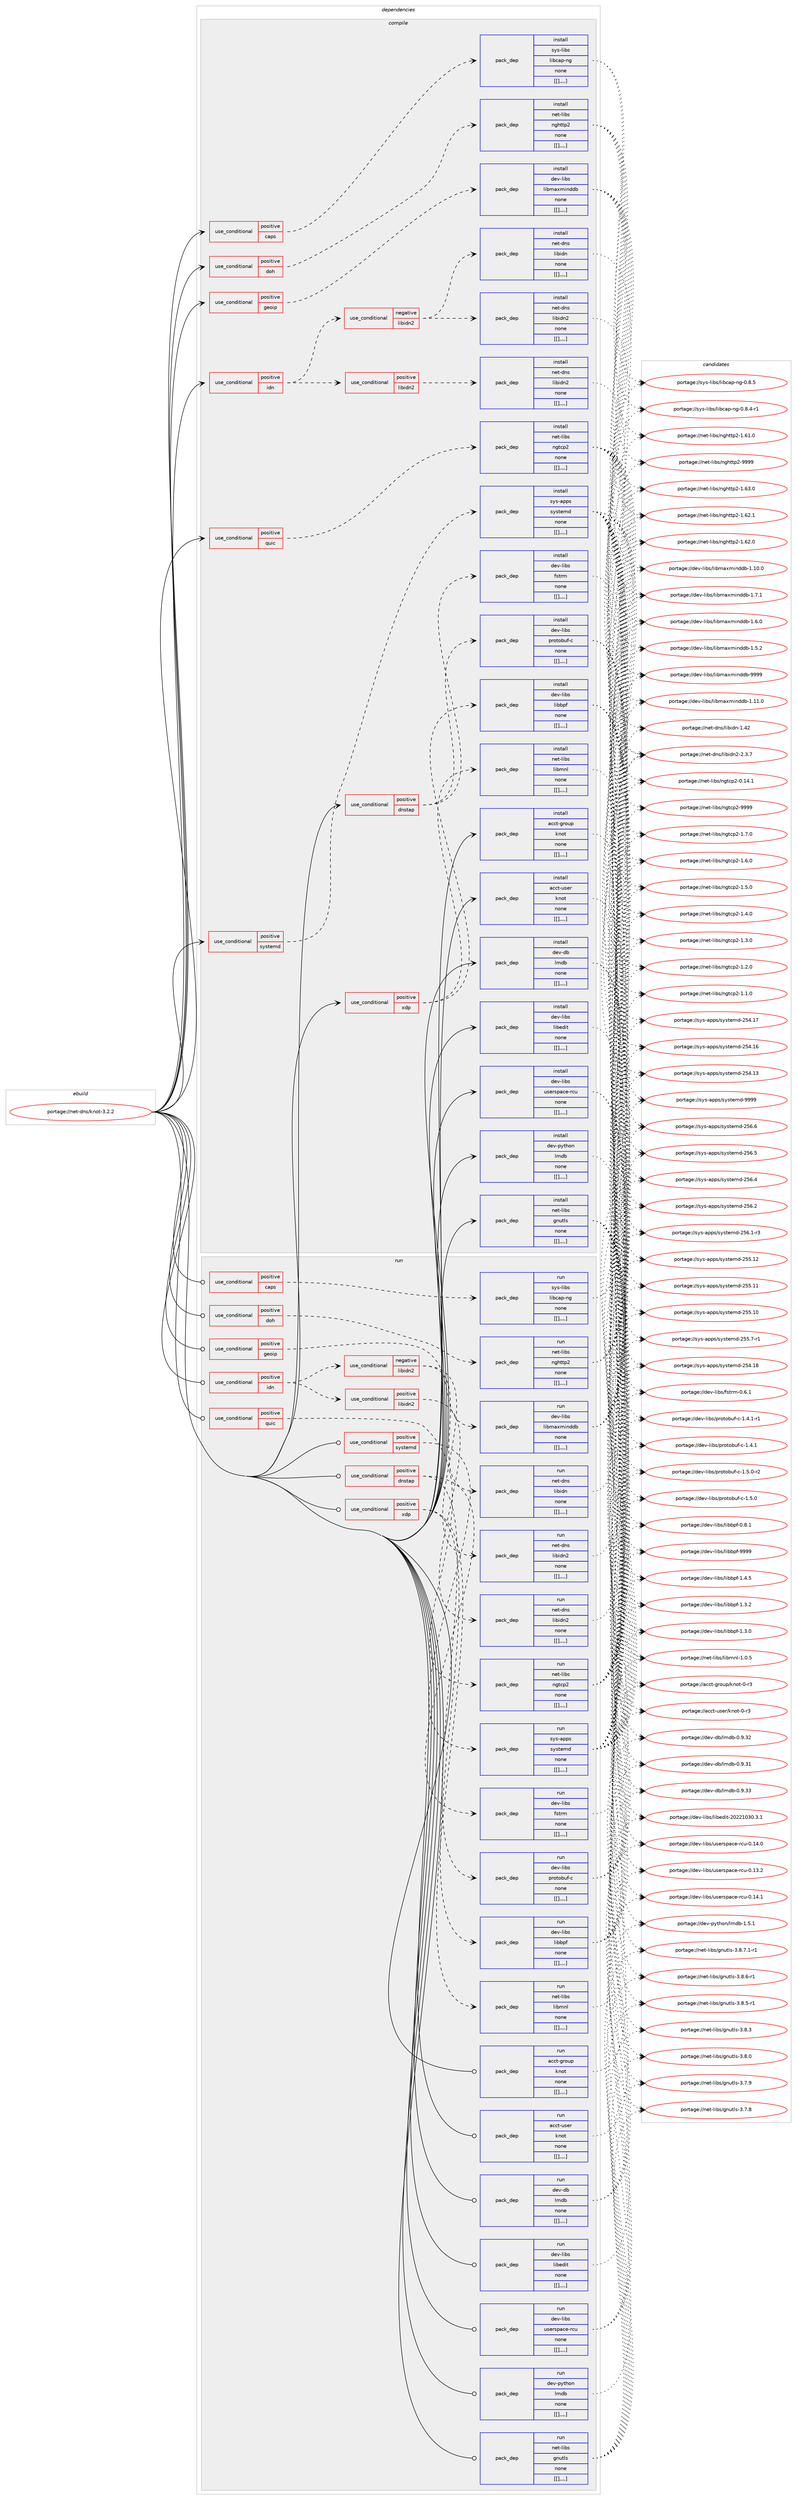 digraph prolog {

# *************
# Graph options
# *************

newrank=true;
concentrate=true;
compound=true;
graph [rankdir=LR,fontname=Helvetica,fontsize=10,ranksep=1.5];#, ranksep=2.5, nodesep=0.2];
edge  [arrowhead=vee];
node  [fontname=Helvetica,fontsize=10];

# **********
# The ebuild
# **********

subgraph cluster_leftcol {
color=gray;
label=<<i>ebuild</i>>;
id [label="portage://net-dns/knot-3.2.2", color=red, width=4, href="../net-dns/knot-3.2.2.svg"];
}

# ****************
# The dependencies
# ****************

subgraph cluster_midcol {
color=gray;
label=<<i>dependencies</i>>;
subgraph cluster_compile {
fillcolor="#eeeeee";
style=filled;
label=<<i>compile</i>>;
subgraph cond93936 {
dependency357556 [label=<<TABLE BORDER="0" CELLBORDER="1" CELLSPACING="0" CELLPADDING="4"><TR><TD ROWSPAN="3" CELLPADDING="10">use_conditional</TD></TR><TR><TD>positive</TD></TR><TR><TD>caps</TD></TR></TABLE>>, shape=none, color=red];
subgraph pack260990 {
dependency357557 [label=<<TABLE BORDER="0" CELLBORDER="1" CELLSPACING="0" CELLPADDING="4" WIDTH="220"><TR><TD ROWSPAN="6" CELLPADDING="30">pack_dep</TD></TR><TR><TD WIDTH="110">install</TD></TR><TR><TD>sys-libs</TD></TR><TR><TD>libcap-ng</TD></TR><TR><TD>none</TD></TR><TR><TD>[[],,,,]</TD></TR></TABLE>>, shape=none, color=blue];
}
dependency357556:e -> dependency357557:w [weight=20,style="dashed",arrowhead="vee"];
}
id:e -> dependency357556:w [weight=20,style="solid",arrowhead="vee"];
subgraph cond93937 {
dependency357558 [label=<<TABLE BORDER="0" CELLBORDER="1" CELLSPACING="0" CELLPADDING="4"><TR><TD ROWSPAN="3" CELLPADDING="10">use_conditional</TD></TR><TR><TD>positive</TD></TR><TR><TD>dnstap</TD></TR></TABLE>>, shape=none, color=red];
subgraph pack260991 {
dependency357559 [label=<<TABLE BORDER="0" CELLBORDER="1" CELLSPACING="0" CELLPADDING="4" WIDTH="220"><TR><TD ROWSPAN="6" CELLPADDING="30">pack_dep</TD></TR><TR><TD WIDTH="110">install</TD></TR><TR><TD>dev-libs</TD></TR><TR><TD>fstrm</TD></TR><TR><TD>none</TD></TR><TR><TD>[[],,,,]</TD></TR></TABLE>>, shape=none, color=blue];
}
dependency357558:e -> dependency357559:w [weight=20,style="dashed",arrowhead="vee"];
subgraph pack260992 {
dependency357560 [label=<<TABLE BORDER="0" CELLBORDER="1" CELLSPACING="0" CELLPADDING="4" WIDTH="220"><TR><TD ROWSPAN="6" CELLPADDING="30">pack_dep</TD></TR><TR><TD WIDTH="110">install</TD></TR><TR><TD>dev-libs</TD></TR><TR><TD>protobuf-c</TD></TR><TR><TD>none</TD></TR><TR><TD>[[],,,,]</TD></TR></TABLE>>, shape=none, color=blue];
}
dependency357558:e -> dependency357560:w [weight=20,style="dashed",arrowhead="vee"];
}
id:e -> dependency357558:w [weight=20,style="solid",arrowhead="vee"];
subgraph cond93938 {
dependency357561 [label=<<TABLE BORDER="0" CELLBORDER="1" CELLSPACING="0" CELLPADDING="4"><TR><TD ROWSPAN="3" CELLPADDING="10">use_conditional</TD></TR><TR><TD>positive</TD></TR><TR><TD>doh</TD></TR></TABLE>>, shape=none, color=red];
subgraph pack260993 {
dependency357562 [label=<<TABLE BORDER="0" CELLBORDER="1" CELLSPACING="0" CELLPADDING="4" WIDTH="220"><TR><TD ROWSPAN="6" CELLPADDING="30">pack_dep</TD></TR><TR><TD WIDTH="110">install</TD></TR><TR><TD>net-libs</TD></TR><TR><TD>nghttp2</TD></TR><TR><TD>none</TD></TR><TR><TD>[[],,,,]</TD></TR></TABLE>>, shape=none, color=blue];
}
dependency357561:e -> dependency357562:w [weight=20,style="dashed",arrowhead="vee"];
}
id:e -> dependency357561:w [weight=20,style="solid",arrowhead="vee"];
subgraph cond93939 {
dependency357563 [label=<<TABLE BORDER="0" CELLBORDER="1" CELLSPACING="0" CELLPADDING="4"><TR><TD ROWSPAN="3" CELLPADDING="10">use_conditional</TD></TR><TR><TD>positive</TD></TR><TR><TD>geoip</TD></TR></TABLE>>, shape=none, color=red];
subgraph pack260994 {
dependency357564 [label=<<TABLE BORDER="0" CELLBORDER="1" CELLSPACING="0" CELLPADDING="4" WIDTH="220"><TR><TD ROWSPAN="6" CELLPADDING="30">pack_dep</TD></TR><TR><TD WIDTH="110">install</TD></TR><TR><TD>dev-libs</TD></TR><TR><TD>libmaxminddb</TD></TR><TR><TD>none</TD></TR><TR><TD>[[],,,,]</TD></TR></TABLE>>, shape=none, color=blue];
}
dependency357563:e -> dependency357564:w [weight=20,style="dashed",arrowhead="vee"];
}
id:e -> dependency357563:w [weight=20,style="solid",arrowhead="vee"];
subgraph cond93940 {
dependency357565 [label=<<TABLE BORDER="0" CELLBORDER="1" CELLSPACING="0" CELLPADDING="4"><TR><TD ROWSPAN="3" CELLPADDING="10">use_conditional</TD></TR><TR><TD>positive</TD></TR><TR><TD>idn</TD></TR></TABLE>>, shape=none, color=red];
subgraph cond93941 {
dependency357566 [label=<<TABLE BORDER="0" CELLBORDER="1" CELLSPACING="0" CELLPADDING="4"><TR><TD ROWSPAN="3" CELLPADDING="10">use_conditional</TD></TR><TR><TD>negative</TD></TR><TR><TD>libidn2</TD></TR></TABLE>>, shape=none, color=red];
subgraph pack260995 {
dependency357567 [label=<<TABLE BORDER="0" CELLBORDER="1" CELLSPACING="0" CELLPADDING="4" WIDTH="220"><TR><TD ROWSPAN="6" CELLPADDING="30">pack_dep</TD></TR><TR><TD WIDTH="110">install</TD></TR><TR><TD>net-dns</TD></TR><TR><TD>libidn</TD></TR><TR><TD>none</TD></TR><TR><TD>[[],,,,]</TD></TR></TABLE>>, shape=none, color=blue];
}
dependency357566:e -> dependency357567:w [weight=20,style="dashed",arrowhead="vee"];
subgraph pack260996 {
dependency357568 [label=<<TABLE BORDER="0" CELLBORDER="1" CELLSPACING="0" CELLPADDING="4" WIDTH="220"><TR><TD ROWSPAN="6" CELLPADDING="30">pack_dep</TD></TR><TR><TD WIDTH="110">install</TD></TR><TR><TD>net-dns</TD></TR><TR><TD>libidn2</TD></TR><TR><TD>none</TD></TR><TR><TD>[[],,,,]</TD></TR></TABLE>>, shape=none, color=blue];
}
dependency357566:e -> dependency357568:w [weight=20,style="dashed",arrowhead="vee"];
}
dependency357565:e -> dependency357566:w [weight=20,style="dashed",arrowhead="vee"];
subgraph cond93942 {
dependency357569 [label=<<TABLE BORDER="0" CELLBORDER="1" CELLSPACING="0" CELLPADDING="4"><TR><TD ROWSPAN="3" CELLPADDING="10">use_conditional</TD></TR><TR><TD>positive</TD></TR><TR><TD>libidn2</TD></TR></TABLE>>, shape=none, color=red];
subgraph pack260997 {
dependency357570 [label=<<TABLE BORDER="0" CELLBORDER="1" CELLSPACING="0" CELLPADDING="4" WIDTH="220"><TR><TD ROWSPAN="6" CELLPADDING="30">pack_dep</TD></TR><TR><TD WIDTH="110">install</TD></TR><TR><TD>net-dns</TD></TR><TR><TD>libidn2</TD></TR><TR><TD>none</TD></TR><TR><TD>[[],,,,]</TD></TR></TABLE>>, shape=none, color=blue];
}
dependency357569:e -> dependency357570:w [weight=20,style="dashed",arrowhead="vee"];
}
dependency357565:e -> dependency357569:w [weight=20,style="dashed",arrowhead="vee"];
}
id:e -> dependency357565:w [weight=20,style="solid",arrowhead="vee"];
subgraph cond93943 {
dependency357571 [label=<<TABLE BORDER="0" CELLBORDER="1" CELLSPACING="0" CELLPADDING="4"><TR><TD ROWSPAN="3" CELLPADDING="10">use_conditional</TD></TR><TR><TD>positive</TD></TR><TR><TD>quic</TD></TR></TABLE>>, shape=none, color=red];
subgraph pack260998 {
dependency357572 [label=<<TABLE BORDER="0" CELLBORDER="1" CELLSPACING="0" CELLPADDING="4" WIDTH="220"><TR><TD ROWSPAN="6" CELLPADDING="30">pack_dep</TD></TR><TR><TD WIDTH="110">install</TD></TR><TR><TD>net-libs</TD></TR><TR><TD>ngtcp2</TD></TR><TR><TD>none</TD></TR><TR><TD>[[],,,,]</TD></TR></TABLE>>, shape=none, color=blue];
}
dependency357571:e -> dependency357572:w [weight=20,style="dashed",arrowhead="vee"];
}
id:e -> dependency357571:w [weight=20,style="solid",arrowhead="vee"];
subgraph cond93944 {
dependency357573 [label=<<TABLE BORDER="0" CELLBORDER="1" CELLSPACING="0" CELLPADDING="4"><TR><TD ROWSPAN="3" CELLPADDING="10">use_conditional</TD></TR><TR><TD>positive</TD></TR><TR><TD>systemd</TD></TR></TABLE>>, shape=none, color=red];
subgraph pack260999 {
dependency357574 [label=<<TABLE BORDER="0" CELLBORDER="1" CELLSPACING="0" CELLPADDING="4" WIDTH="220"><TR><TD ROWSPAN="6" CELLPADDING="30">pack_dep</TD></TR><TR><TD WIDTH="110">install</TD></TR><TR><TD>sys-apps</TD></TR><TR><TD>systemd</TD></TR><TR><TD>none</TD></TR><TR><TD>[[],,,,]</TD></TR></TABLE>>, shape=none, color=blue];
}
dependency357573:e -> dependency357574:w [weight=20,style="dashed",arrowhead="vee"];
}
id:e -> dependency357573:w [weight=20,style="solid",arrowhead="vee"];
subgraph cond93945 {
dependency357575 [label=<<TABLE BORDER="0" CELLBORDER="1" CELLSPACING="0" CELLPADDING="4"><TR><TD ROWSPAN="3" CELLPADDING="10">use_conditional</TD></TR><TR><TD>positive</TD></TR><TR><TD>xdp</TD></TR></TABLE>>, shape=none, color=red];
subgraph pack261000 {
dependency357576 [label=<<TABLE BORDER="0" CELLBORDER="1" CELLSPACING="0" CELLPADDING="4" WIDTH="220"><TR><TD ROWSPAN="6" CELLPADDING="30">pack_dep</TD></TR><TR><TD WIDTH="110">install</TD></TR><TR><TD>dev-libs</TD></TR><TR><TD>libbpf</TD></TR><TR><TD>none</TD></TR><TR><TD>[[],,,,]</TD></TR></TABLE>>, shape=none, color=blue];
}
dependency357575:e -> dependency357576:w [weight=20,style="dashed",arrowhead="vee"];
subgraph pack261001 {
dependency357577 [label=<<TABLE BORDER="0" CELLBORDER="1" CELLSPACING="0" CELLPADDING="4" WIDTH="220"><TR><TD ROWSPAN="6" CELLPADDING="30">pack_dep</TD></TR><TR><TD WIDTH="110">install</TD></TR><TR><TD>net-libs</TD></TR><TR><TD>libmnl</TD></TR><TR><TD>none</TD></TR><TR><TD>[[],,,,]</TD></TR></TABLE>>, shape=none, color=blue];
}
dependency357575:e -> dependency357577:w [weight=20,style="dashed",arrowhead="vee"];
}
id:e -> dependency357575:w [weight=20,style="solid",arrowhead="vee"];
subgraph pack261002 {
dependency357578 [label=<<TABLE BORDER="0" CELLBORDER="1" CELLSPACING="0" CELLPADDING="4" WIDTH="220"><TR><TD ROWSPAN="6" CELLPADDING="30">pack_dep</TD></TR><TR><TD WIDTH="110">install</TD></TR><TR><TD>acct-group</TD></TR><TR><TD>knot</TD></TR><TR><TD>none</TD></TR><TR><TD>[[],,,,]</TD></TR></TABLE>>, shape=none, color=blue];
}
id:e -> dependency357578:w [weight=20,style="solid",arrowhead="vee"];
subgraph pack261003 {
dependency357579 [label=<<TABLE BORDER="0" CELLBORDER="1" CELLSPACING="0" CELLPADDING="4" WIDTH="220"><TR><TD ROWSPAN="6" CELLPADDING="30">pack_dep</TD></TR><TR><TD WIDTH="110">install</TD></TR><TR><TD>acct-user</TD></TR><TR><TD>knot</TD></TR><TR><TD>none</TD></TR><TR><TD>[[],,,,]</TD></TR></TABLE>>, shape=none, color=blue];
}
id:e -> dependency357579:w [weight=20,style="solid",arrowhead="vee"];
subgraph pack261004 {
dependency357580 [label=<<TABLE BORDER="0" CELLBORDER="1" CELLSPACING="0" CELLPADDING="4" WIDTH="220"><TR><TD ROWSPAN="6" CELLPADDING="30">pack_dep</TD></TR><TR><TD WIDTH="110">install</TD></TR><TR><TD>dev-db</TD></TR><TR><TD>lmdb</TD></TR><TR><TD>none</TD></TR><TR><TD>[[],,,,]</TD></TR></TABLE>>, shape=none, color=blue];
}
id:e -> dependency357580:w [weight=20,style="solid",arrowhead="vee"];
subgraph pack261005 {
dependency357581 [label=<<TABLE BORDER="0" CELLBORDER="1" CELLSPACING="0" CELLPADDING="4" WIDTH="220"><TR><TD ROWSPAN="6" CELLPADDING="30">pack_dep</TD></TR><TR><TD WIDTH="110">install</TD></TR><TR><TD>dev-libs</TD></TR><TR><TD>libedit</TD></TR><TR><TD>none</TD></TR><TR><TD>[[],,,,]</TD></TR></TABLE>>, shape=none, color=blue];
}
id:e -> dependency357581:w [weight=20,style="solid",arrowhead="vee"];
subgraph pack261006 {
dependency357582 [label=<<TABLE BORDER="0" CELLBORDER="1" CELLSPACING="0" CELLPADDING="4" WIDTH="220"><TR><TD ROWSPAN="6" CELLPADDING="30">pack_dep</TD></TR><TR><TD WIDTH="110">install</TD></TR><TR><TD>dev-libs</TD></TR><TR><TD>userspace-rcu</TD></TR><TR><TD>none</TD></TR><TR><TD>[[],,,,]</TD></TR></TABLE>>, shape=none, color=blue];
}
id:e -> dependency357582:w [weight=20,style="solid",arrowhead="vee"];
subgraph pack261007 {
dependency357583 [label=<<TABLE BORDER="0" CELLBORDER="1" CELLSPACING="0" CELLPADDING="4" WIDTH="220"><TR><TD ROWSPAN="6" CELLPADDING="30">pack_dep</TD></TR><TR><TD WIDTH="110">install</TD></TR><TR><TD>dev-python</TD></TR><TR><TD>lmdb</TD></TR><TR><TD>none</TD></TR><TR><TD>[[],,,,]</TD></TR></TABLE>>, shape=none, color=blue];
}
id:e -> dependency357583:w [weight=20,style="solid",arrowhead="vee"];
subgraph pack261008 {
dependency357584 [label=<<TABLE BORDER="0" CELLBORDER="1" CELLSPACING="0" CELLPADDING="4" WIDTH="220"><TR><TD ROWSPAN="6" CELLPADDING="30">pack_dep</TD></TR><TR><TD WIDTH="110">install</TD></TR><TR><TD>net-libs</TD></TR><TR><TD>gnutls</TD></TR><TR><TD>none</TD></TR><TR><TD>[[],,,,]</TD></TR></TABLE>>, shape=none, color=blue];
}
id:e -> dependency357584:w [weight=20,style="solid",arrowhead="vee"];
}
subgraph cluster_compileandrun {
fillcolor="#eeeeee";
style=filled;
label=<<i>compile and run</i>>;
}
subgraph cluster_run {
fillcolor="#eeeeee";
style=filled;
label=<<i>run</i>>;
subgraph cond93946 {
dependency357585 [label=<<TABLE BORDER="0" CELLBORDER="1" CELLSPACING="0" CELLPADDING="4"><TR><TD ROWSPAN="3" CELLPADDING="10">use_conditional</TD></TR><TR><TD>positive</TD></TR><TR><TD>caps</TD></TR></TABLE>>, shape=none, color=red];
subgraph pack261009 {
dependency357586 [label=<<TABLE BORDER="0" CELLBORDER="1" CELLSPACING="0" CELLPADDING="4" WIDTH="220"><TR><TD ROWSPAN="6" CELLPADDING="30">pack_dep</TD></TR><TR><TD WIDTH="110">run</TD></TR><TR><TD>sys-libs</TD></TR><TR><TD>libcap-ng</TD></TR><TR><TD>none</TD></TR><TR><TD>[[],,,,]</TD></TR></TABLE>>, shape=none, color=blue];
}
dependency357585:e -> dependency357586:w [weight=20,style="dashed",arrowhead="vee"];
}
id:e -> dependency357585:w [weight=20,style="solid",arrowhead="odot"];
subgraph cond93947 {
dependency357587 [label=<<TABLE BORDER="0" CELLBORDER="1" CELLSPACING="0" CELLPADDING="4"><TR><TD ROWSPAN="3" CELLPADDING="10">use_conditional</TD></TR><TR><TD>positive</TD></TR><TR><TD>dnstap</TD></TR></TABLE>>, shape=none, color=red];
subgraph pack261010 {
dependency357588 [label=<<TABLE BORDER="0" CELLBORDER="1" CELLSPACING="0" CELLPADDING="4" WIDTH="220"><TR><TD ROWSPAN="6" CELLPADDING="30">pack_dep</TD></TR><TR><TD WIDTH="110">run</TD></TR><TR><TD>dev-libs</TD></TR><TR><TD>fstrm</TD></TR><TR><TD>none</TD></TR><TR><TD>[[],,,,]</TD></TR></TABLE>>, shape=none, color=blue];
}
dependency357587:e -> dependency357588:w [weight=20,style="dashed",arrowhead="vee"];
subgraph pack261011 {
dependency357589 [label=<<TABLE BORDER="0" CELLBORDER="1" CELLSPACING="0" CELLPADDING="4" WIDTH="220"><TR><TD ROWSPAN="6" CELLPADDING="30">pack_dep</TD></TR><TR><TD WIDTH="110">run</TD></TR><TR><TD>dev-libs</TD></TR><TR><TD>protobuf-c</TD></TR><TR><TD>none</TD></TR><TR><TD>[[],,,,]</TD></TR></TABLE>>, shape=none, color=blue];
}
dependency357587:e -> dependency357589:w [weight=20,style="dashed",arrowhead="vee"];
}
id:e -> dependency357587:w [weight=20,style="solid",arrowhead="odot"];
subgraph cond93948 {
dependency357590 [label=<<TABLE BORDER="0" CELLBORDER="1" CELLSPACING="0" CELLPADDING="4"><TR><TD ROWSPAN="3" CELLPADDING="10">use_conditional</TD></TR><TR><TD>positive</TD></TR><TR><TD>doh</TD></TR></TABLE>>, shape=none, color=red];
subgraph pack261012 {
dependency357591 [label=<<TABLE BORDER="0" CELLBORDER="1" CELLSPACING="0" CELLPADDING="4" WIDTH="220"><TR><TD ROWSPAN="6" CELLPADDING="30">pack_dep</TD></TR><TR><TD WIDTH="110">run</TD></TR><TR><TD>net-libs</TD></TR><TR><TD>nghttp2</TD></TR><TR><TD>none</TD></TR><TR><TD>[[],,,,]</TD></TR></TABLE>>, shape=none, color=blue];
}
dependency357590:e -> dependency357591:w [weight=20,style="dashed",arrowhead="vee"];
}
id:e -> dependency357590:w [weight=20,style="solid",arrowhead="odot"];
subgraph cond93949 {
dependency357592 [label=<<TABLE BORDER="0" CELLBORDER="1" CELLSPACING="0" CELLPADDING="4"><TR><TD ROWSPAN="3" CELLPADDING="10">use_conditional</TD></TR><TR><TD>positive</TD></TR><TR><TD>geoip</TD></TR></TABLE>>, shape=none, color=red];
subgraph pack261013 {
dependency357593 [label=<<TABLE BORDER="0" CELLBORDER="1" CELLSPACING="0" CELLPADDING="4" WIDTH="220"><TR><TD ROWSPAN="6" CELLPADDING="30">pack_dep</TD></TR><TR><TD WIDTH="110">run</TD></TR><TR><TD>dev-libs</TD></TR><TR><TD>libmaxminddb</TD></TR><TR><TD>none</TD></TR><TR><TD>[[],,,,]</TD></TR></TABLE>>, shape=none, color=blue];
}
dependency357592:e -> dependency357593:w [weight=20,style="dashed",arrowhead="vee"];
}
id:e -> dependency357592:w [weight=20,style="solid",arrowhead="odot"];
subgraph cond93950 {
dependency357594 [label=<<TABLE BORDER="0" CELLBORDER="1" CELLSPACING="0" CELLPADDING="4"><TR><TD ROWSPAN="3" CELLPADDING="10">use_conditional</TD></TR><TR><TD>positive</TD></TR><TR><TD>idn</TD></TR></TABLE>>, shape=none, color=red];
subgraph cond93951 {
dependency357595 [label=<<TABLE BORDER="0" CELLBORDER="1" CELLSPACING="0" CELLPADDING="4"><TR><TD ROWSPAN="3" CELLPADDING="10">use_conditional</TD></TR><TR><TD>negative</TD></TR><TR><TD>libidn2</TD></TR></TABLE>>, shape=none, color=red];
subgraph pack261014 {
dependency357596 [label=<<TABLE BORDER="0" CELLBORDER="1" CELLSPACING="0" CELLPADDING="4" WIDTH="220"><TR><TD ROWSPAN="6" CELLPADDING="30">pack_dep</TD></TR><TR><TD WIDTH="110">run</TD></TR><TR><TD>net-dns</TD></TR><TR><TD>libidn</TD></TR><TR><TD>none</TD></TR><TR><TD>[[],,,,]</TD></TR></TABLE>>, shape=none, color=blue];
}
dependency357595:e -> dependency357596:w [weight=20,style="dashed",arrowhead="vee"];
subgraph pack261015 {
dependency357597 [label=<<TABLE BORDER="0" CELLBORDER="1" CELLSPACING="0" CELLPADDING="4" WIDTH="220"><TR><TD ROWSPAN="6" CELLPADDING="30">pack_dep</TD></TR><TR><TD WIDTH="110">run</TD></TR><TR><TD>net-dns</TD></TR><TR><TD>libidn2</TD></TR><TR><TD>none</TD></TR><TR><TD>[[],,,,]</TD></TR></TABLE>>, shape=none, color=blue];
}
dependency357595:e -> dependency357597:w [weight=20,style="dashed",arrowhead="vee"];
}
dependency357594:e -> dependency357595:w [weight=20,style="dashed",arrowhead="vee"];
subgraph cond93952 {
dependency357598 [label=<<TABLE BORDER="0" CELLBORDER="1" CELLSPACING="0" CELLPADDING="4"><TR><TD ROWSPAN="3" CELLPADDING="10">use_conditional</TD></TR><TR><TD>positive</TD></TR><TR><TD>libidn2</TD></TR></TABLE>>, shape=none, color=red];
subgraph pack261016 {
dependency357599 [label=<<TABLE BORDER="0" CELLBORDER="1" CELLSPACING="0" CELLPADDING="4" WIDTH="220"><TR><TD ROWSPAN="6" CELLPADDING="30">pack_dep</TD></TR><TR><TD WIDTH="110">run</TD></TR><TR><TD>net-dns</TD></TR><TR><TD>libidn2</TD></TR><TR><TD>none</TD></TR><TR><TD>[[],,,,]</TD></TR></TABLE>>, shape=none, color=blue];
}
dependency357598:e -> dependency357599:w [weight=20,style="dashed",arrowhead="vee"];
}
dependency357594:e -> dependency357598:w [weight=20,style="dashed",arrowhead="vee"];
}
id:e -> dependency357594:w [weight=20,style="solid",arrowhead="odot"];
subgraph cond93953 {
dependency357600 [label=<<TABLE BORDER="0" CELLBORDER="1" CELLSPACING="0" CELLPADDING="4"><TR><TD ROWSPAN="3" CELLPADDING="10">use_conditional</TD></TR><TR><TD>positive</TD></TR><TR><TD>quic</TD></TR></TABLE>>, shape=none, color=red];
subgraph pack261017 {
dependency357601 [label=<<TABLE BORDER="0" CELLBORDER="1" CELLSPACING="0" CELLPADDING="4" WIDTH="220"><TR><TD ROWSPAN="6" CELLPADDING="30">pack_dep</TD></TR><TR><TD WIDTH="110">run</TD></TR><TR><TD>net-libs</TD></TR><TR><TD>ngtcp2</TD></TR><TR><TD>none</TD></TR><TR><TD>[[],,,,]</TD></TR></TABLE>>, shape=none, color=blue];
}
dependency357600:e -> dependency357601:w [weight=20,style="dashed",arrowhead="vee"];
}
id:e -> dependency357600:w [weight=20,style="solid",arrowhead="odot"];
subgraph cond93954 {
dependency357602 [label=<<TABLE BORDER="0" CELLBORDER="1" CELLSPACING="0" CELLPADDING="4"><TR><TD ROWSPAN="3" CELLPADDING="10">use_conditional</TD></TR><TR><TD>positive</TD></TR><TR><TD>systemd</TD></TR></TABLE>>, shape=none, color=red];
subgraph pack261018 {
dependency357603 [label=<<TABLE BORDER="0" CELLBORDER="1" CELLSPACING="0" CELLPADDING="4" WIDTH="220"><TR><TD ROWSPAN="6" CELLPADDING="30">pack_dep</TD></TR><TR><TD WIDTH="110">run</TD></TR><TR><TD>sys-apps</TD></TR><TR><TD>systemd</TD></TR><TR><TD>none</TD></TR><TR><TD>[[],,,,]</TD></TR></TABLE>>, shape=none, color=blue];
}
dependency357602:e -> dependency357603:w [weight=20,style="dashed",arrowhead="vee"];
}
id:e -> dependency357602:w [weight=20,style="solid",arrowhead="odot"];
subgraph cond93955 {
dependency357604 [label=<<TABLE BORDER="0" CELLBORDER="1" CELLSPACING="0" CELLPADDING="4"><TR><TD ROWSPAN="3" CELLPADDING="10">use_conditional</TD></TR><TR><TD>positive</TD></TR><TR><TD>xdp</TD></TR></TABLE>>, shape=none, color=red];
subgraph pack261019 {
dependency357605 [label=<<TABLE BORDER="0" CELLBORDER="1" CELLSPACING="0" CELLPADDING="4" WIDTH="220"><TR><TD ROWSPAN="6" CELLPADDING="30">pack_dep</TD></TR><TR><TD WIDTH="110">run</TD></TR><TR><TD>dev-libs</TD></TR><TR><TD>libbpf</TD></TR><TR><TD>none</TD></TR><TR><TD>[[],,,,]</TD></TR></TABLE>>, shape=none, color=blue];
}
dependency357604:e -> dependency357605:w [weight=20,style="dashed",arrowhead="vee"];
subgraph pack261020 {
dependency357606 [label=<<TABLE BORDER="0" CELLBORDER="1" CELLSPACING="0" CELLPADDING="4" WIDTH="220"><TR><TD ROWSPAN="6" CELLPADDING="30">pack_dep</TD></TR><TR><TD WIDTH="110">run</TD></TR><TR><TD>net-libs</TD></TR><TR><TD>libmnl</TD></TR><TR><TD>none</TD></TR><TR><TD>[[],,,,]</TD></TR></TABLE>>, shape=none, color=blue];
}
dependency357604:e -> dependency357606:w [weight=20,style="dashed",arrowhead="vee"];
}
id:e -> dependency357604:w [weight=20,style="solid",arrowhead="odot"];
subgraph pack261021 {
dependency357607 [label=<<TABLE BORDER="0" CELLBORDER="1" CELLSPACING="0" CELLPADDING="4" WIDTH="220"><TR><TD ROWSPAN="6" CELLPADDING="30">pack_dep</TD></TR><TR><TD WIDTH="110">run</TD></TR><TR><TD>acct-group</TD></TR><TR><TD>knot</TD></TR><TR><TD>none</TD></TR><TR><TD>[[],,,,]</TD></TR></TABLE>>, shape=none, color=blue];
}
id:e -> dependency357607:w [weight=20,style="solid",arrowhead="odot"];
subgraph pack261022 {
dependency357608 [label=<<TABLE BORDER="0" CELLBORDER="1" CELLSPACING="0" CELLPADDING="4" WIDTH="220"><TR><TD ROWSPAN="6" CELLPADDING="30">pack_dep</TD></TR><TR><TD WIDTH="110">run</TD></TR><TR><TD>acct-user</TD></TR><TR><TD>knot</TD></TR><TR><TD>none</TD></TR><TR><TD>[[],,,,]</TD></TR></TABLE>>, shape=none, color=blue];
}
id:e -> dependency357608:w [weight=20,style="solid",arrowhead="odot"];
subgraph pack261023 {
dependency357609 [label=<<TABLE BORDER="0" CELLBORDER="1" CELLSPACING="0" CELLPADDING="4" WIDTH="220"><TR><TD ROWSPAN="6" CELLPADDING="30">pack_dep</TD></TR><TR><TD WIDTH="110">run</TD></TR><TR><TD>dev-db</TD></TR><TR><TD>lmdb</TD></TR><TR><TD>none</TD></TR><TR><TD>[[],,,,]</TD></TR></TABLE>>, shape=none, color=blue];
}
id:e -> dependency357609:w [weight=20,style="solid",arrowhead="odot"];
subgraph pack261024 {
dependency357610 [label=<<TABLE BORDER="0" CELLBORDER="1" CELLSPACING="0" CELLPADDING="4" WIDTH="220"><TR><TD ROWSPAN="6" CELLPADDING="30">pack_dep</TD></TR><TR><TD WIDTH="110">run</TD></TR><TR><TD>dev-libs</TD></TR><TR><TD>libedit</TD></TR><TR><TD>none</TD></TR><TR><TD>[[],,,,]</TD></TR></TABLE>>, shape=none, color=blue];
}
id:e -> dependency357610:w [weight=20,style="solid",arrowhead="odot"];
subgraph pack261025 {
dependency357611 [label=<<TABLE BORDER="0" CELLBORDER="1" CELLSPACING="0" CELLPADDING="4" WIDTH="220"><TR><TD ROWSPAN="6" CELLPADDING="30">pack_dep</TD></TR><TR><TD WIDTH="110">run</TD></TR><TR><TD>dev-libs</TD></TR><TR><TD>userspace-rcu</TD></TR><TR><TD>none</TD></TR><TR><TD>[[],,,,]</TD></TR></TABLE>>, shape=none, color=blue];
}
id:e -> dependency357611:w [weight=20,style="solid",arrowhead="odot"];
subgraph pack261026 {
dependency357612 [label=<<TABLE BORDER="0" CELLBORDER="1" CELLSPACING="0" CELLPADDING="4" WIDTH="220"><TR><TD ROWSPAN="6" CELLPADDING="30">pack_dep</TD></TR><TR><TD WIDTH="110">run</TD></TR><TR><TD>dev-python</TD></TR><TR><TD>lmdb</TD></TR><TR><TD>none</TD></TR><TR><TD>[[],,,,]</TD></TR></TABLE>>, shape=none, color=blue];
}
id:e -> dependency357612:w [weight=20,style="solid",arrowhead="odot"];
subgraph pack261027 {
dependency357613 [label=<<TABLE BORDER="0" CELLBORDER="1" CELLSPACING="0" CELLPADDING="4" WIDTH="220"><TR><TD ROWSPAN="6" CELLPADDING="30">pack_dep</TD></TR><TR><TD WIDTH="110">run</TD></TR><TR><TD>net-libs</TD></TR><TR><TD>gnutls</TD></TR><TR><TD>none</TD></TR><TR><TD>[[],,,,]</TD></TR></TABLE>>, shape=none, color=blue];
}
id:e -> dependency357613:w [weight=20,style="solid",arrowhead="odot"];
}
}

# **************
# The candidates
# **************

subgraph cluster_choices {
rank=same;
color=gray;
label=<<i>candidates</i>>;

subgraph choice260990 {
color=black;
nodesep=1;
choice11512111545108105981154710810598999711245110103454846564653 [label="portage://sys-libs/libcap-ng-0.8.5", color=red, width=4,href="../sys-libs/libcap-ng-0.8.5.svg"];
choice115121115451081059811547108105989997112451101034548465646524511449 [label="portage://sys-libs/libcap-ng-0.8.4-r1", color=red, width=4,href="../sys-libs/libcap-ng-0.8.4-r1.svg"];
dependency357557:e -> choice11512111545108105981154710810598999711245110103454846564653:w [style=dotted,weight="100"];
dependency357557:e -> choice115121115451081059811547108105989997112451101034548465646524511449:w [style=dotted,weight="100"];
}
subgraph choice260991 {
color=black;
nodesep=1;
choice100101118451081059811547102115116114109454846544649 [label="portage://dev-libs/fstrm-0.6.1", color=red, width=4,href="../dev-libs/fstrm-0.6.1.svg"];
dependency357559:e -> choice100101118451081059811547102115116114109454846544649:w [style=dotted,weight="100"];
}
subgraph choice260992 {
color=black;
nodesep=1;
choice1001011184510810598115471121141111161119811710245994549465346484511450 [label="portage://dev-libs/protobuf-c-1.5.0-r2", color=red, width=4,href="../dev-libs/protobuf-c-1.5.0-r2.svg"];
choice100101118451081059811547112114111116111981171024599454946534648 [label="portage://dev-libs/protobuf-c-1.5.0", color=red, width=4,href="../dev-libs/protobuf-c-1.5.0.svg"];
choice1001011184510810598115471121141111161119811710245994549465246494511449 [label="portage://dev-libs/protobuf-c-1.4.1-r1", color=red, width=4,href="../dev-libs/protobuf-c-1.4.1-r1.svg"];
choice100101118451081059811547112114111116111981171024599454946524649 [label="portage://dev-libs/protobuf-c-1.4.1", color=red, width=4,href="../dev-libs/protobuf-c-1.4.1.svg"];
dependency357560:e -> choice1001011184510810598115471121141111161119811710245994549465346484511450:w [style=dotted,weight="100"];
dependency357560:e -> choice100101118451081059811547112114111116111981171024599454946534648:w [style=dotted,weight="100"];
dependency357560:e -> choice1001011184510810598115471121141111161119811710245994549465246494511449:w [style=dotted,weight="100"];
dependency357560:e -> choice100101118451081059811547112114111116111981171024599454946524649:w [style=dotted,weight="100"];
}
subgraph choice260993 {
color=black;
nodesep=1;
choice110101116451081059811547110103104116116112504557575757 [label="portage://net-libs/nghttp2-9999", color=red, width=4,href="../net-libs/nghttp2-9999.svg"];
choice1101011164510810598115471101031041161161125045494654514648 [label="portage://net-libs/nghttp2-1.63.0", color=red, width=4,href="../net-libs/nghttp2-1.63.0.svg"];
choice1101011164510810598115471101031041161161125045494654504649 [label="portage://net-libs/nghttp2-1.62.1", color=red, width=4,href="../net-libs/nghttp2-1.62.1.svg"];
choice1101011164510810598115471101031041161161125045494654504648 [label="portage://net-libs/nghttp2-1.62.0", color=red, width=4,href="../net-libs/nghttp2-1.62.0.svg"];
choice1101011164510810598115471101031041161161125045494654494648 [label="portage://net-libs/nghttp2-1.61.0", color=red, width=4,href="../net-libs/nghttp2-1.61.0.svg"];
dependency357562:e -> choice110101116451081059811547110103104116116112504557575757:w [style=dotted,weight="100"];
dependency357562:e -> choice1101011164510810598115471101031041161161125045494654514648:w [style=dotted,weight="100"];
dependency357562:e -> choice1101011164510810598115471101031041161161125045494654504649:w [style=dotted,weight="100"];
dependency357562:e -> choice1101011164510810598115471101031041161161125045494654504648:w [style=dotted,weight="100"];
dependency357562:e -> choice1101011164510810598115471101031041161161125045494654494648:w [style=dotted,weight="100"];
}
subgraph choice260994 {
color=black;
nodesep=1;
choice1001011184510810598115471081059810997120109105110100100984557575757 [label="portage://dev-libs/libmaxminddb-9999", color=red, width=4,href="../dev-libs/libmaxminddb-9999.svg"];
choice10010111845108105981154710810598109971201091051101001009845494649494648 [label="portage://dev-libs/libmaxminddb-1.11.0", color=red, width=4,href="../dev-libs/libmaxminddb-1.11.0.svg"];
choice10010111845108105981154710810598109971201091051101001009845494649484648 [label="portage://dev-libs/libmaxminddb-1.10.0", color=red, width=4,href="../dev-libs/libmaxminddb-1.10.0.svg"];
choice100101118451081059811547108105981099712010910511010010098454946554649 [label="portage://dev-libs/libmaxminddb-1.7.1", color=red, width=4,href="../dev-libs/libmaxminddb-1.7.1.svg"];
choice100101118451081059811547108105981099712010910511010010098454946544648 [label="portage://dev-libs/libmaxminddb-1.6.0", color=red, width=4,href="../dev-libs/libmaxminddb-1.6.0.svg"];
choice100101118451081059811547108105981099712010910511010010098454946534650 [label="portage://dev-libs/libmaxminddb-1.5.2", color=red, width=4,href="../dev-libs/libmaxminddb-1.5.2.svg"];
dependency357564:e -> choice1001011184510810598115471081059810997120109105110100100984557575757:w [style=dotted,weight="100"];
dependency357564:e -> choice10010111845108105981154710810598109971201091051101001009845494649494648:w [style=dotted,weight="100"];
dependency357564:e -> choice10010111845108105981154710810598109971201091051101001009845494649484648:w [style=dotted,weight="100"];
dependency357564:e -> choice100101118451081059811547108105981099712010910511010010098454946554649:w [style=dotted,weight="100"];
dependency357564:e -> choice100101118451081059811547108105981099712010910511010010098454946544648:w [style=dotted,weight="100"];
dependency357564:e -> choice100101118451081059811547108105981099712010910511010010098454946534650:w [style=dotted,weight="100"];
}
subgraph choice260995 {
color=black;
nodesep=1;
choice1101011164510011011547108105981051001104549465250 [label="portage://net-dns/libidn-1.42", color=red, width=4,href="../net-dns/libidn-1.42.svg"];
dependency357567:e -> choice1101011164510011011547108105981051001104549465250:w [style=dotted,weight="100"];
}
subgraph choice260996 {
color=black;
nodesep=1;
choice11010111645100110115471081059810510011050455046514655 [label="portage://net-dns/libidn2-2.3.7", color=red, width=4,href="../net-dns/libidn2-2.3.7.svg"];
dependency357568:e -> choice11010111645100110115471081059810510011050455046514655:w [style=dotted,weight="100"];
}
subgraph choice260997 {
color=black;
nodesep=1;
choice11010111645100110115471081059810510011050455046514655 [label="portage://net-dns/libidn2-2.3.7", color=red, width=4,href="../net-dns/libidn2-2.3.7.svg"];
dependency357570:e -> choice11010111645100110115471081059810510011050455046514655:w [style=dotted,weight="100"];
}
subgraph choice260998 {
color=black;
nodesep=1;
choice11010111645108105981154711010311699112504557575757 [label="portage://net-libs/ngtcp2-9999", color=red, width=4,href="../net-libs/ngtcp2-9999.svg"];
choice1101011164510810598115471101031169911250454946554648 [label="portage://net-libs/ngtcp2-1.7.0", color=red, width=4,href="../net-libs/ngtcp2-1.7.0.svg"];
choice1101011164510810598115471101031169911250454946544648 [label="portage://net-libs/ngtcp2-1.6.0", color=red, width=4,href="../net-libs/ngtcp2-1.6.0.svg"];
choice1101011164510810598115471101031169911250454946534648 [label="portage://net-libs/ngtcp2-1.5.0", color=red, width=4,href="../net-libs/ngtcp2-1.5.0.svg"];
choice1101011164510810598115471101031169911250454946524648 [label="portage://net-libs/ngtcp2-1.4.0", color=red, width=4,href="../net-libs/ngtcp2-1.4.0.svg"];
choice1101011164510810598115471101031169911250454946514648 [label="portage://net-libs/ngtcp2-1.3.0", color=red, width=4,href="../net-libs/ngtcp2-1.3.0.svg"];
choice1101011164510810598115471101031169911250454946504648 [label="portage://net-libs/ngtcp2-1.2.0", color=red, width=4,href="../net-libs/ngtcp2-1.2.0.svg"];
choice1101011164510810598115471101031169911250454946494648 [label="portage://net-libs/ngtcp2-1.1.0", color=red, width=4,href="../net-libs/ngtcp2-1.1.0.svg"];
choice110101116451081059811547110103116991125045484649524649 [label="portage://net-libs/ngtcp2-0.14.1", color=red, width=4,href="../net-libs/ngtcp2-0.14.1.svg"];
dependency357572:e -> choice11010111645108105981154711010311699112504557575757:w [style=dotted,weight="100"];
dependency357572:e -> choice1101011164510810598115471101031169911250454946554648:w [style=dotted,weight="100"];
dependency357572:e -> choice1101011164510810598115471101031169911250454946544648:w [style=dotted,weight="100"];
dependency357572:e -> choice1101011164510810598115471101031169911250454946534648:w [style=dotted,weight="100"];
dependency357572:e -> choice1101011164510810598115471101031169911250454946524648:w [style=dotted,weight="100"];
dependency357572:e -> choice1101011164510810598115471101031169911250454946514648:w [style=dotted,weight="100"];
dependency357572:e -> choice1101011164510810598115471101031169911250454946504648:w [style=dotted,weight="100"];
dependency357572:e -> choice1101011164510810598115471101031169911250454946494648:w [style=dotted,weight="100"];
dependency357572:e -> choice110101116451081059811547110103116991125045484649524649:w [style=dotted,weight="100"];
}
subgraph choice260999 {
color=black;
nodesep=1;
choice1151211154597112112115471151211151161011091004557575757 [label="portage://sys-apps/systemd-9999", color=red, width=4,href="../sys-apps/systemd-9999.svg"];
choice115121115459711211211547115121115116101109100455053544654 [label="portage://sys-apps/systemd-256.6", color=red, width=4,href="../sys-apps/systemd-256.6.svg"];
choice115121115459711211211547115121115116101109100455053544653 [label="portage://sys-apps/systemd-256.5", color=red, width=4,href="../sys-apps/systemd-256.5.svg"];
choice115121115459711211211547115121115116101109100455053544652 [label="portage://sys-apps/systemd-256.4", color=red, width=4,href="../sys-apps/systemd-256.4.svg"];
choice115121115459711211211547115121115116101109100455053544650 [label="portage://sys-apps/systemd-256.2", color=red, width=4,href="../sys-apps/systemd-256.2.svg"];
choice1151211154597112112115471151211151161011091004550535446494511451 [label="portage://sys-apps/systemd-256.1-r3", color=red, width=4,href="../sys-apps/systemd-256.1-r3.svg"];
choice11512111545971121121154711512111511610110910045505353464950 [label="portage://sys-apps/systemd-255.12", color=red, width=4,href="../sys-apps/systemd-255.12.svg"];
choice11512111545971121121154711512111511610110910045505353464949 [label="portage://sys-apps/systemd-255.11", color=red, width=4,href="../sys-apps/systemd-255.11.svg"];
choice11512111545971121121154711512111511610110910045505353464948 [label="portage://sys-apps/systemd-255.10", color=red, width=4,href="../sys-apps/systemd-255.10.svg"];
choice1151211154597112112115471151211151161011091004550535346554511449 [label="portage://sys-apps/systemd-255.7-r1", color=red, width=4,href="../sys-apps/systemd-255.7-r1.svg"];
choice11512111545971121121154711512111511610110910045505352464956 [label="portage://sys-apps/systemd-254.18", color=red, width=4,href="../sys-apps/systemd-254.18.svg"];
choice11512111545971121121154711512111511610110910045505352464955 [label="portage://sys-apps/systemd-254.17", color=red, width=4,href="../sys-apps/systemd-254.17.svg"];
choice11512111545971121121154711512111511610110910045505352464954 [label="portage://sys-apps/systemd-254.16", color=red, width=4,href="../sys-apps/systemd-254.16.svg"];
choice11512111545971121121154711512111511610110910045505352464951 [label="portage://sys-apps/systemd-254.13", color=red, width=4,href="../sys-apps/systemd-254.13.svg"];
dependency357574:e -> choice1151211154597112112115471151211151161011091004557575757:w [style=dotted,weight="100"];
dependency357574:e -> choice115121115459711211211547115121115116101109100455053544654:w [style=dotted,weight="100"];
dependency357574:e -> choice115121115459711211211547115121115116101109100455053544653:w [style=dotted,weight="100"];
dependency357574:e -> choice115121115459711211211547115121115116101109100455053544652:w [style=dotted,weight="100"];
dependency357574:e -> choice115121115459711211211547115121115116101109100455053544650:w [style=dotted,weight="100"];
dependency357574:e -> choice1151211154597112112115471151211151161011091004550535446494511451:w [style=dotted,weight="100"];
dependency357574:e -> choice11512111545971121121154711512111511610110910045505353464950:w [style=dotted,weight="100"];
dependency357574:e -> choice11512111545971121121154711512111511610110910045505353464949:w [style=dotted,weight="100"];
dependency357574:e -> choice11512111545971121121154711512111511610110910045505353464948:w [style=dotted,weight="100"];
dependency357574:e -> choice1151211154597112112115471151211151161011091004550535346554511449:w [style=dotted,weight="100"];
dependency357574:e -> choice11512111545971121121154711512111511610110910045505352464956:w [style=dotted,weight="100"];
dependency357574:e -> choice11512111545971121121154711512111511610110910045505352464955:w [style=dotted,weight="100"];
dependency357574:e -> choice11512111545971121121154711512111511610110910045505352464954:w [style=dotted,weight="100"];
dependency357574:e -> choice11512111545971121121154711512111511610110910045505352464951:w [style=dotted,weight="100"];
}
subgraph choice261000 {
color=black;
nodesep=1;
choice10010111845108105981154710810598981121024557575757 [label="portage://dev-libs/libbpf-9999", color=red, width=4,href="../dev-libs/libbpf-9999.svg"];
choice1001011184510810598115471081059898112102454946524653 [label="portage://dev-libs/libbpf-1.4.5", color=red, width=4,href="../dev-libs/libbpf-1.4.5.svg"];
choice1001011184510810598115471081059898112102454946514650 [label="portage://dev-libs/libbpf-1.3.2", color=red, width=4,href="../dev-libs/libbpf-1.3.2.svg"];
choice1001011184510810598115471081059898112102454946514648 [label="portage://dev-libs/libbpf-1.3.0", color=red, width=4,href="../dev-libs/libbpf-1.3.0.svg"];
choice1001011184510810598115471081059898112102454846564649 [label="portage://dev-libs/libbpf-0.8.1", color=red, width=4,href="../dev-libs/libbpf-0.8.1.svg"];
dependency357576:e -> choice10010111845108105981154710810598981121024557575757:w [style=dotted,weight="100"];
dependency357576:e -> choice1001011184510810598115471081059898112102454946524653:w [style=dotted,weight="100"];
dependency357576:e -> choice1001011184510810598115471081059898112102454946514650:w [style=dotted,weight="100"];
dependency357576:e -> choice1001011184510810598115471081059898112102454946514648:w [style=dotted,weight="100"];
dependency357576:e -> choice1001011184510810598115471081059898112102454846564649:w [style=dotted,weight="100"];
}
subgraph choice261001 {
color=black;
nodesep=1;
choice11010111645108105981154710810598109110108454946484653 [label="portage://net-libs/libmnl-1.0.5", color=red, width=4,href="../net-libs/libmnl-1.0.5.svg"];
dependency357577:e -> choice11010111645108105981154710810598109110108454946484653:w [style=dotted,weight="100"];
}
subgraph choice261002 {
color=black;
nodesep=1;
choice979999116451031141111171124710711011111645484511451 [label="portage://acct-group/knot-0-r3", color=red, width=4,href="../acct-group/knot-0-r3.svg"];
dependency357578:e -> choice979999116451031141111171124710711011111645484511451:w [style=dotted,weight="100"];
}
subgraph choice261003 {
color=black;
nodesep=1;
choice979999116451171151011144710711011111645484511451 [label="portage://acct-user/knot-0-r3", color=red, width=4,href="../acct-user/knot-0-r3.svg"];
dependency357579:e -> choice979999116451171151011144710711011111645484511451:w [style=dotted,weight="100"];
}
subgraph choice261004 {
color=black;
nodesep=1;
choice1001011184510098471081091009845484657465151 [label="portage://dev-db/lmdb-0.9.33", color=red, width=4,href="../dev-db/lmdb-0.9.33.svg"];
choice1001011184510098471081091009845484657465150 [label="portage://dev-db/lmdb-0.9.32", color=red, width=4,href="../dev-db/lmdb-0.9.32.svg"];
choice1001011184510098471081091009845484657465149 [label="portage://dev-db/lmdb-0.9.31", color=red, width=4,href="../dev-db/lmdb-0.9.31.svg"];
dependency357580:e -> choice1001011184510098471081091009845484657465151:w [style=dotted,weight="100"];
dependency357580:e -> choice1001011184510098471081091009845484657465150:w [style=dotted,weight="100"];
dependency357580:e -> choice1001011184510098471081091009845484657465149:w [style=dotted,weight="100"];
}
subgraph choice261005 {
color=black;
nodesep=1;
choice1001011184510810598115471081059810110010511645504850504948514846514649 [label="portage://dev-libs/libedit-20221030.3.1", color=red, width=4,href="../dev-libs/libedit-20221030.3.1.svg"];
dependency357581:e -> choice1001011184510810598115471081059810110010511645504850504948514846514649:w [style=dotted,weight="100"];
}
subgraph choice261006 {
color=black;
nodesep=1;
choice1001011184510810598115471171151011141151129799101451149911745484649524649 [label="portage://dev-libs/userspace-rcu-0.14.1", color=red, width=4,href="../dev-libs/userspace-rcu-0.14.1.svg"];
choice1001011184510810598115471171151011141151129799101451149911745484649524648 [label="portage://dev-libs/userspace-rcu-0.14.0", color=red, width=4,href="../dev-libs/userspace-rcu-0.14.0.svg"];
choice1001011184510810598115471171151011141151129799101451149911745484649514650 [label="portage://dev-libs/userspace-rcu-0.13.2", color=red, width=4,href="../dev-libs/userspace-rcu-0.13.2.svg"];
dependency357582:e -> choice1001011184510810598115471171151011141151129799101451149911745484649524649:w [style=dotted,weight="100"];
dependency357582:e -> choice1001011184510810598115471171151011141151129799101451149911745484649524648:w [style=dotted,weight="100"];
dependency357582:e -> choice1001011184510810598115471171151011141151129799101451149911745484649514650:w [style=dotted,weight="100"];
}
subgraph choice261007 {
color=black;
nodesep=1;
choice100101118451121211161041111104710810910098454946534649 [label="portage://dev-python/lmdb-1.5.1", color=red, width=4,href="../dev-python/lmdb-1.5.1.svg"];
dependency357583:e -> choice100101118451121211161041111104710810910098454946534649:w [style=dotted,weight="100"];
}
subgraph choice261008 {
color=black;
nodesep=1;
choice11010111645108105981154710311011711610811545514656465546494511449 [label="portage://net-libs/gnutls-3.8.7.1-r1", color=red, width=4,href="../net-libs/gnutls-3.8.7.1-r1.svg"];
choice1101011164510810598115471031101171161081154551465646544511449 [label="portage://net-libs/gnutls-3.8.6-r1", color=red, width=4,href="../net-libs/gnutls-3.8.6-r1.svg"];
choice1101011164510810598115471031101171161081154551465646534511449 [label="portage://net-libs/gnutls-3.8.5-r1", color=red, width=4,href="../net-libs/gnutls-3.8.5-r1.svg"];
choice110101116451081059811547103110117116108115455146564651 [label="portage://net-libs/gnutls-3.8.3", color=red, width=4,href="../net-libs/gnutls-3.8.3.svg"];
choice110101116451081059811547103110117116108115455146564648 [label="portage://net-libs/gnutls-3.8.0", color=red, width=4,href="../net-libs/gnutls-3.8.0.svg"];
choice110101116451081059811547103110117116108115455146554657 [label="portage://net-libs/gnutls-3.7.9", color=red, width=4,href="../net-libs/gnutls-3.7.9.svg"];
choice110101116451081059811547103110117116108115455146554656 [label="portage://net-libs/gnutls-3.7.8", color=red, width=4,href="../net-libs/gnutls-3.7.8.svg"];
dependency357584:e -> choice11010111645108105981154710311011711610811545514656465546494511449:w [style=dotted,weight="100"];
dependency357584:e -> choice1101011164510810598115471031101171161081154551465646544511449:w [style=dotted,weight="100"];
dependency357584:e -> choice1101011164510810598115471031101171161081154551465646534511449:w [style=dotted,weight="100"];
dependency357584:e -> choice110101116451081059811547103110117116108115455146564651:w [style=dotted,weight="100"];
dependency357584:e -> choice110101116451081059811547103110117116108115455146564648:w [style=dotted,weight="100"];
dependency357584:e -> choice110101116451081059811547103110117116108115455146554657:w [style=dotted,weight="100"];
dependency357584:e -> choice110101116451081059811547103110117116108115455146554656:w [style=dotted,weight="100"];
}
subgraph choice261009 {
color=black;
nodesep=1;
choice11512111545108105981154710810598999711245110103454846564653 [label="portage://sys-libs/libcap-ng-0.8.5", color=red, width=4,href="../sys-libs/libcap-ng-0.8.5.svg"];
choice115121115451081059811547108105989997112451101034548465646524511449 [label="portage://sys-libs/libcap-ng-0.8.4-r1", color=red, width=4,href="../sys-libs/libcap-ng-0.8.4-r1.svg"];
dependency357586:e -> choice11512111545108105981154710810598999711245110103454846564653:w [style=dotted,weight="100"];
dependency357586:e -> choice115121115451081059811547108105989997112451101034548465646524511449:w [style=dotted,weight="100"];
}
subgraph choice261010 {
color=black;
nodesep=1;
choice100101118451081059811547102115116114109454846544649 [label="portage://dev-libs/fstrm-0.6.1", color=red, width=4,href="../dev-libs/fstrm-0.6.1.svg"];
dependency357588:e -> choice100101118451081059811547102115116114109454846544649:w [style=dotted,weight="100"];
}
subgraph choice261011 {
color=black;
nodesep=1;
choice1001011184510810598115471121141111161119811710245994549465346484511450 [label="portage://dev-libs/protobuf-c-1.5.0-r2", color=red, width=4,href="../dev-libs/protobuf-c-1.5.0-r2.svg"];
choice100101118451081059811547112114111116111981171024599454946534648 [label="portage://dev-libs/protobuf-c-1.5.0", color=red, width=4,href="../dev-libs/protobuf-c-1.5.0.svg"];
choice1001011184510810598115471121141111161119811710245994549465246494511449 [label="portage://dev-libs/protobuf-c-1.4.1-r1", color=red, width=4,href="../dev-libs/protobuf-c-1.4.1-r1.svg"];
choice100101118451081059811547112114111116111981171024599454946524649 [label="portage://dev-libs/protobuf-c-1.4.1", color=red, width=4,href="../dev-libs/protobuf-c-1.4.1.svg"];
dependency357589:e -> choice1001011184510810598115471121141111161119811710245994549465346484511450:w [style=dotted,weight="100"];
dependency357589:e -> choice100101118451081059811547112114111116111981171024599454946534648:w [style=dotted,weight="100"];
dependency357589:e -> choice1001011184510810598115471121141111161119811710245994549465246494511449:w [style=dotted,weight="100"];
dependency357589:e -> choice100101118451081059811547112114111116111981171024599454946524649:w [style=dotted,weight="100"];
}
subgraph choice261012 {
color=black;
nodesep=1;
choice110101116451081059811547110103104116116112504557575757 [label="portage://net-libs/nghttp2-9999", color=red, width=4,href="../net-libs/nghttp2-9999.svg"];
choice1101011164510810598115471101031041161161125045494654514648 [label="portage://net-libs/nghttp2-1.63.0", color=red, width=4,href="../net-libs/nghttp2-1.63.0.svg"];
choice1101011164510810598115471101031041161161125045494654504649 [label="portage://net-libs/nghttp2-1.62.1", color=red, width=4,href="../net-libs/nghttp2-1.62.1.svg"];
choice1101011164510810598115471101031041161161125045494654504648 [label="portage://net-libs/nghttp2-1.62.0", color=red, width=4,href="../net-libs/nghttp2-1.62.0.svg"];
choice1101011164510810598115471101031041161161125045494654494648 [label="portage://net-libs/nghttp2-1.61.0", color=red, width=4,href="../net-libs/nghttp2-1.61.0.svg"];
dependency357591:e -> choice110101116451081059811547110103104116116112504557575757:w [style=dotted,weight="100"];
dependency357591:e -> choice1101011164510810598115471101031041161161125045494654514648:w [style=dotted,weight="100"];
dependency357591:e -> choice1101011164510810598115471101031041161161125045494654504649:w [style=dotted,weight="100"];
dependency357591:e -> choice1101011164510810598115471101031041161161125045494654504648:w [style=dotted,weight="100"];
dependency357591:e -> choice1101011164510810598115471101031041161161125045494654494648:w [style=dotted,weight="100"];
}
subgraph choice261013 {
color=black;
nodesep=1;
choice1001011184510810598115471081059810997120109105110100100984557575757 [label="portage://dev-libs/libmaxminddb-9999", color=red, width=4,href="../dev-libs/libmaxminddb-9999.svg"];
choice10010111845108105981154710810598109971201091051101001009845494649494648 [label="portage://dev-libs/libmaxminddb-1.11.0", color=red, width=4,href="../dev-libs/libmaxminddb-1.11.0.svg"];
choice10010111845108105981154710810598109971201091051101001009845494649484648 [label="portage://dev-libs/libmaxminddb-1.10.0", color=red, width=4,href="../dev-libs/libmaxminddb-1.10.0.svg"];
choice100101118451081059811547108105981099712010910511010010098454946554649 [label="portage://dev-libs/libmaxminddb-1.7.1", color=red, width=4,href="../dev-libs/libmaxminddb-1.7.1.svg"];
choice100101118451081059811547108105981099712010910511010010098454946544648 [label="portage://dev-libs/libmaxminddb-1.6.0", color=red, width=4,href="../dev-libs/libmaxminddb-1.6.0.svg"];
choice100101118451081059811547108105981099712010910511010010098454946534650 [label="portage://dev-libs/libmaxminddb-1.5.2", color=red, width=4,href="../dev-libs/libmaxminddb-1.5.2.svg"];
dependency357593:e -> choice1001011184510810598115471081059810997120109105110100100984557575757:w [style=dotted,weight="100"];
dependency357593:e -> choice10010111845108105981154710810598109971201091051101001009845494649494648:w [style=dotted,weight="100"];
dependency357593:e -> choice10010111845108105981154710810598109971201091051101001009845494649484648:w [style=dotted,weight="100"];
dependency357593:e -> choice100101118451081059811547108105981099712010910511010010098454946554649:w [style=dotted,weight="100"];
dependency357593:e -> choice100101118451081059811547108105981099712010910511010010098454946544648:w [style=dotted,weight="100"];
dependency357593:e -> choice100101118451081059811547108105981099712010910511010010098454946534650:w [style=dotted,weight="100"];
}
subgraph choice261014 {
color=black;
nodesep=1;
choice1101011164510011011547108105981051001104549465250 [label="portage://net-dns/libidn-1.42", color=red, width=4,href="../net-dns/libidn-1.42.svg"];
dependency357596:e -> choice1101011164510011011547108105981051001104549465250:w [style=dotted,weight="100"];
}
subgraph choice261015 {
color=black;
nodesep=1;
choice11010111645100110115471081059810510011050455046514655 [label="portage://net-dns/libidn2-2.3.7", color=red, width=4,href="../net-dns/libidn2-2.3.7.svg"];
dependency357597:e -> choice11010111645100110115471081059810510011050455046514655:w [style=dotted,weight="100"];
}
subgraph choice261016 {
color=black;
nodesep=1;
choice11010111645100110115471081059810510011050455046514655 [label="portage://net-dns/libidn2-2.3.7", color=red, width=4,href="../net-dns/libidn2-2.3.7.svg"];
dependency357599:e -> choice11010111645100110115471081059810510011050455046514655:w [style=dotted,weight="100"];
}
subgraph choice261017 {
color=black;
nodesep=1;
choice11010111645108105981154711010311699112504557575757 [label="portage://net-libs/ngtcp2-9999", color=red, width=4,href="../net-libs/ngtcp2-9999.svg"];
choice1101011164510810598115471101031169911250454946554648 [label="portage://net-libs/ngtcp2-1.7.0", color=red, width=4,href="../net-libs/ngtcp2-1.7.0.svg"];
choice1101011164510810598115471101031169911250454946544648 [label="portage://net-libs/ngtcp2-1.6.0", color=red, width=4,href="../net-libs/ngtcp2-1.6.0.svg"];
choice1101011164510810598115471101031169911250454946534648 [label="portage://net-libs/ngtcp2-1.5.0", color=red, width=4,href="../net-libs/ngtcp2-1.5.0.svg"];
choice1101011164510810598115471101031169911250454946524648 [label="portage://net-libs/ngtcp2-1.4.0", color=red, width=4,href="../net-libs/ngtcp2-1.4.0.svg"];
choice1101011164510810598115471101031169911250454946514648 [label="portage://net-libs/ngtcp2-1.3.0", color=red, width=4,href="../net-libs/ngtcp2-1.3.0.svg"];
choice1101011164510810598115471101031169911250454946504648 [label="portage://net-libs/ngtcp2-1.2.0", color=red, width=4,href="../net-libs/ngtcp2-1.2.0.svg"];
choice1101011164510810598115471101031169911250454946494648 [label="portage://net-libs/ngtcp2-1.1.0", color=red, width=4,href="../net-libs/ngtcp2-1.1.0.svg"];
choice110101116451081059811547110103116991125045484649524649 [label="portage://net-libs/ngtcp2-0.14.1", color=red, width=4,href="../net-libs/ngtcp2-0.14.1.svg"];
dependency357601:e -> choice11010111645108105981154711010311699112504557575757:w [style=dotted,weight="100"];
dependency357601:e -> choice1101011164510810598115471101031169911250454946554648:w [style=dotted,weight="100"];
dependency357601:e -> choice1101011164510810598115471101031169911250454946544648:w [style=dotted,weight="100"];
dependency357601:e -> choice1101011164510810598115471101031169911250454946534648:w [style=dotted,weight="100"];
dependency357601:e -> choice1101011164510810598115471101031169911250454946524648:w [style=dotted,weight="100"];
dependency357601:e -> choice1101011164510810598115471101031169911250454946514648:w [style=dotted,weight="100"];
dependency357601:e -> choice1101011164510810598115471101031169911250454946504648:w [style=dotted,weight="100"];
dependency357601:e -> choice1101011164510810598115471101031169911250454946494648:w [style=dotted,weight="100"];
dependency357601:e -> choice110101116451081059811547110103116991125045484649524649:w [style=dotted,weight="100"];
}
subgraph choice261018 {
color=black;
nodesep=1;
choice1151211154597112112115471151211151161011091004557575757 [label="portage://sys-apps/systemd-9999", color=red, width=4,href="../sys-apps/systemd-9999.svg"];
choice115121115459711211211547115121115116101109100455053544654 [label="portage://sys-apps/systemd-256.6", color=red, width=4,href="../sys-apps/systemd-256.6.svg"];
choice115121115459711211211547115121115116101109100455053544653 [label="portage://sys-apps/systemd-256.5", color=red, width=4,href="../sys-apps/systemd-256.5.svg"];
choice115121115459711211211547115121115116101109100455053544652 [label="portage://sys-apps/systemd-256.4", color=red, width=4,href="../sys-apps/systemd-256.4.svg"];
choice115121115459711211211547115121115116101109100455053544650 [label="portage://sys-apps/systemd-256.2", color=red, width=4,href="../sys-apps/systemd-256.2.svg"];
choice1151211154597112112115471151211151161011091004550535446494511451 [label="portage://sys-apps/systemd-256.1-r3", color=red, width=4,href="../sys-apps/systemd-256.1-r3.svg"];
choice11512111545971121121154711512111511610110910045505353464950 [label="portage://sys-apps/systemd-255.12", color=red, width=4,href="../sys-apps/systemd-255.12.svg"];
choice11512111545971121121154711512111511610110910045505353464949 [label="portage://sys-apps/systemd-255.11", color=red, width=4,href="../sys-apps/systemd-255.11.svg"];
choice11512111545971121121154711512111511610110910045505353464948 [label="portage://sys-apps/systemd-255.10", color=red, width=4,href="../sys-apps/systemd-255.10.svg"];
choice1151211154597112112115471151211151161011091004550535346554511449 [label="portage://sys-apps/systemd-255.7-r1", color=red, width=4,href="../sys-apps/systemd-255.7-r1.svg"];
choice11512111545971121121154711512111511610110910045505352464956 [label="portage://sys-apps/systemd-254.18", color=red, width=4,href="../sys-apps/systemd-254.18.svg"];
choice11512111545971121121154711512111511610110910045505352464955 [label="portage://sys-apps/systemd-254.17", color=red, width=4,href="../sys-apps/systemd-254.17.svg"];
choice11512111545971121121154711512111511610110910045505352464954 [label="portage://sys-apps/systemd-254.16", color=red, width=4,href="../sys-apps/systemd-254.16.svg"];
choice11512111545971121121154711512111511610110910045505352464951 [label="portage://sys-apps/systemd-254.13", color=red, width=4,href="../sys-apps/systemd-254.13.svg"];
dependency357603:e -> choice1151211154597112112115471151211151161011091004557575757:w [style=dotted,weight="100"];
dependency357603:e -> choice115121115459711211211547115121115116101109100455053544654:w [style=dotted,weight="100"];
dependency357603:e -> choice115121115459711211211547115121115116101109100455053544653:w [style=dotted,weight="100"];
dependency357603:e -> choice115121115459711211211547115121115116101109100455053544652:w [style=dotted,weight="100"];
dependency357603:e -> choice115121115459711211211547115121115116101109100455053544650:w [style=dotted,weight="100"];
dependency357603:e -> choice1151211154597112112115471151211151161011091004550535446494511451:w [style=dotted,weight="100"];
dependency357603:e -> choice11512111545971121121154711512111511610110910045505353464950:w [style=dotted,weight="100"];
dependency357603:e -> choice11512111545971121121154711512111511610110910045505353464949:w [style=dotted,weight="100"];
dependency357603:e -> choice11512111545971121121154711512111511610110910045505353464948:w [style=dotted,weight="100"];
dependency357603:e -> choice1151211154597112112115471151211151161011091004550535346554511449:w [style=dotted,weight="100"];
dependency357603:e -> choice11512111545971121121154711512111511610110910045505352464956:w [style=dotted,weight="100"];
dependency357603:e -> choice11512111545971121121154711512111511610110910045505352464955:w [style=dotted,weight="100"];
dependency357603:e -> choice11512111545971121121154711512111511610110910045505352464954:w [style=dotted,weight="100"];
dependency357603:e -> choice11512111545971121121154711512111511610110910045505352464951:w [style=dotted,weight="100"];
}
subgraph choice261019 {
color=black;
nodesep=1;
choice10010111845108105981154710810598981121024557575757 [label="portage://dev-libs/libbpf-9999", color=red, width=4,href="../dev-libs/libbpf-9999.svg"];
choice1001011184510810598115471081059898112102454946524653 [label="portage://dev-libs/libbpf-1.4.5", color=red, width=4,href="../dev-libs/libbpf-1.4.5.svg"];
choice1001011184510810598115471081059898112102454946514650 [label="portage://dev-libs/libbpf-1.3.2", color=red, width=4,href="../dev-libs/libbpf-1.3.2.svg"];
choice1001011184510810598115471081059898112102454946514648 [label="portage://dev-libs/libbpf-1.3.0", color=red, width=4,href="../dev-libs/libbpf-1.3.0.svg"];
choice1001011184510810598115471081059898112102454846564649 [label="portage://dev-libs/libbpf-0.8.1", color=red, width=4,href="../dev-libs/libbpf-0.8.1.svg"];
dependency357605:e -> choice10010111845108105981154710810598981121024557575757:w [style=dotted,weight="100"];
dependency357605:e -> choice1001011184510810598115471081059898112102454946524653:w [style=dotted,weight="100"];
dependency357605:e -> choice1001011184510810598115471081059898112102454946514650:w [style=dotted,weight="100"];
dependency357605:e -> choice1001011184510810598115471081059898112102454946514648:w [style=dotted,weight="100"];
dependency357605:e -> choice1001011184510810598115471081059898112102454846564649:w [style=dotted,weight="100"];
}
subgraph choice261020 {
color=black;
nodesep=1;
choice11010111645108105981154710810598109110108454946484653 [label="portage://net-libs/libmnl-1.0.5", color=red, width=4,href="../net-libs/libmnl-1.0.5.svg"];
dependency357606:e -> choice11010111645108105981154710810598109110108454946484653:w [style=dotted,weight="100"];
}
subgraph choice261021 {
color=black;
nodesep=1;
choice979999116451031141111171124710711011111645484511451 [label="portage://acct-group/knot-0-r3", color=red, width=4,href="../acct-group/knot-0-r3.svg"];
dependency357607:e -> choice979999116451031141111171124710711011111645484511451:w [style=dotted,weight="100"];
}
subgraph choice261022 {
color=black;
nodesep=1;
choice979999116451171151011144710711011111645484511451 [label="portage://acct-user/knot-0-r3", color=red, width=4,href="../acct-user/knot-0-r3.svg"];
dependency357608:e -> choice979999116451171151011144710711011111645484511451:w [style=dotted,weight="100"];
}
subgraph choice261023 {
color=black;
nodesep=1;
choice1001011184510098471081091009845484657465151 [label="portage://dev-db/lmdb-0.9.33", color=red, width=4,href="../dev-db/lmdb-0.9.33.svg"];
choice1001011184510098471081091009845484657465150 [label="portage://dev-db/lmdb-0.9.32", color=red, width=4,href="../dev-db/lmdb-0.9.32.svg"];
choice1001011184510098471081091009845484657465149 [label="portage://dev-db/lmdb-0.9.31", color=red, width=4,href="../dev-db/lmdb-0.9.31.svg"];
dependency357609:e -> choice1001011184510098471081091009845484657465151:w [style=dotted,weight="100"];
dependency357609:e -> choice1001011184510098471081091009845484657465150:w [style=dotted,weight="100"];
dependency357609:e -> choice1001011184510098471081091009845484657465149:w [style=dotted,weight="100"];
}
subgraph choice261024 {
color=black;
nodesep=1;
choice1001011184510810598115471081059810110010511645504850504948514846514649 [label="portage://dev-libs/libedit-20221030.3.1", color=red, width=4,href="../dev-libs/libedit-20221030.3.1.svg"];
dependency357610:e -> choice1001011184510810598115471081059810110010511645504850504948514846514649:w [style=dotted,weight="100"];
}
subgraph choice261025 {
color=black;
nodesep=1;
choice1001011184510810598115471171151011141151129799101451149911745484649524649 [label="portage://dev-libs/userspace-rcu-0.14.1", color=red, width=4,href="../dev-libs/userspace-rcu-0.14.1.svg"];
choice1001011184510810598115471171151011141151129799101451149911745484649524648 [label="portage://dev-libs/userspace-rcu-0.14.0", color=red, width=4,href="../dev-libs/userspace-rcu-0.14.0.svg"];
choice1001011184510810598115471171151011141151129799101451149911745484649514650 [label="portage://dev-libs/userspace-rcu-0.13.2", color=red, width=4,href="../dev-libs/userspace-rcu-0.13.2.svg"];
dependency357611:e -> choice1001011184510810598115471171151011141151129799101451149911745484649524649:w [style=dotted,weight="100"];
dependency357611:e -> choice1001011184510810598115471171151011141151129799101451149911745484649524648:w [style=dotted,weight="100"];
dependency357611:e -> choice1001011184510810598115471171151011141151129799101451149911745484649514650:w [style=dotted,weight="100"];
}
subgraph choice261026 {
color=black;
nodesep=1;
choice100101118451121211161041111104710810910098454946534649 [label="portage://dev-python/lmdb-1.5.1", color=red, width=4,href="../dev-python/lmdb-1.5.1.svg"];
dependency357612:e -> choice100101118451121211161041111104710810910098454946534649:w [style=dotted,weight="100"];
}
subgraph choice261027 {
color=black;
nodesep=1;
choice11010111645108105981154710311011711610811545514656465546494511449 [label="portage://net-libs/gnutls-3.8.7.1-r1", color=red, width=4,href="../net-libs/gnutls-3.8.7.1-r1.svg"];
choice1101011164510810598115471031101171161081154551465646544511449 [label="portage://net-libs/gnutls-3.8.6-r1", color=red, width=4,href="../net-libs/gnutls-3.8.6-r1.svg"];
choice1101011164510810598115471031101171161081154551465646534511449 [label="portage://net-libs/gnutls-3.8.5-r1", color=red, width=4,href="../net-libs/gnutls-3.8.5-r1.svg"];
choice110101116451081059811547103110117116108115455146564651 [label="portage://net-libs/gnutls-3.8.3", color=red, width=4,href="../net-libs/gnutls-3.8.3.svg"];
choice110101116451081059811547103110117116108115455146564648 [label="portage://net-libs/gnutls-3.8.0", color=red, width=4,href="../net-libs/gnutls-3.8.0.svg"];
choice110101116451081059811547103110117116108115455146554657 [label="portage://net-libs/gnutls-3.7.9", color=red, width=4,href="../net-libs/gnutls-3.7.9.svg"];
choice110101116451081059811547103110117116108115455146554656 [label="portage://net-libs/gnutls-3.7.8", color=red, width=4,href="../net-libs/gnutls-3.7.8.svg"];
dependency357613:e -> choice11010111645108105981154710311011711610811545514656465546494511449:w [style=dotted,weight="100"];
dependency357613:e -> choice1101011164510810598115471031101171161081154551465646544511449:w [style=dotted,weight="100"];
dependency357613:e -> choice1101011164510810598115471031101171161081154551465646534511449:w [style=dotted,weight="100"];
dependency357613:e -> choice110101116451081059811547103110117116108115455146564651:w [style=dotted,weight="100"];
dependency357613:e -> choice110101116451081059811547103110117116108115455146564648:w [style=dotted,weight="100"];
dependency357613:e -> choice110101116451081059811547103110117116108115455146554657:w [style=dotted,weight="100"];
dependency357613:e -> choice110101116451081059811547103110117116108115455146554656:w [style=dotted,weight="100"];
}
}

}

